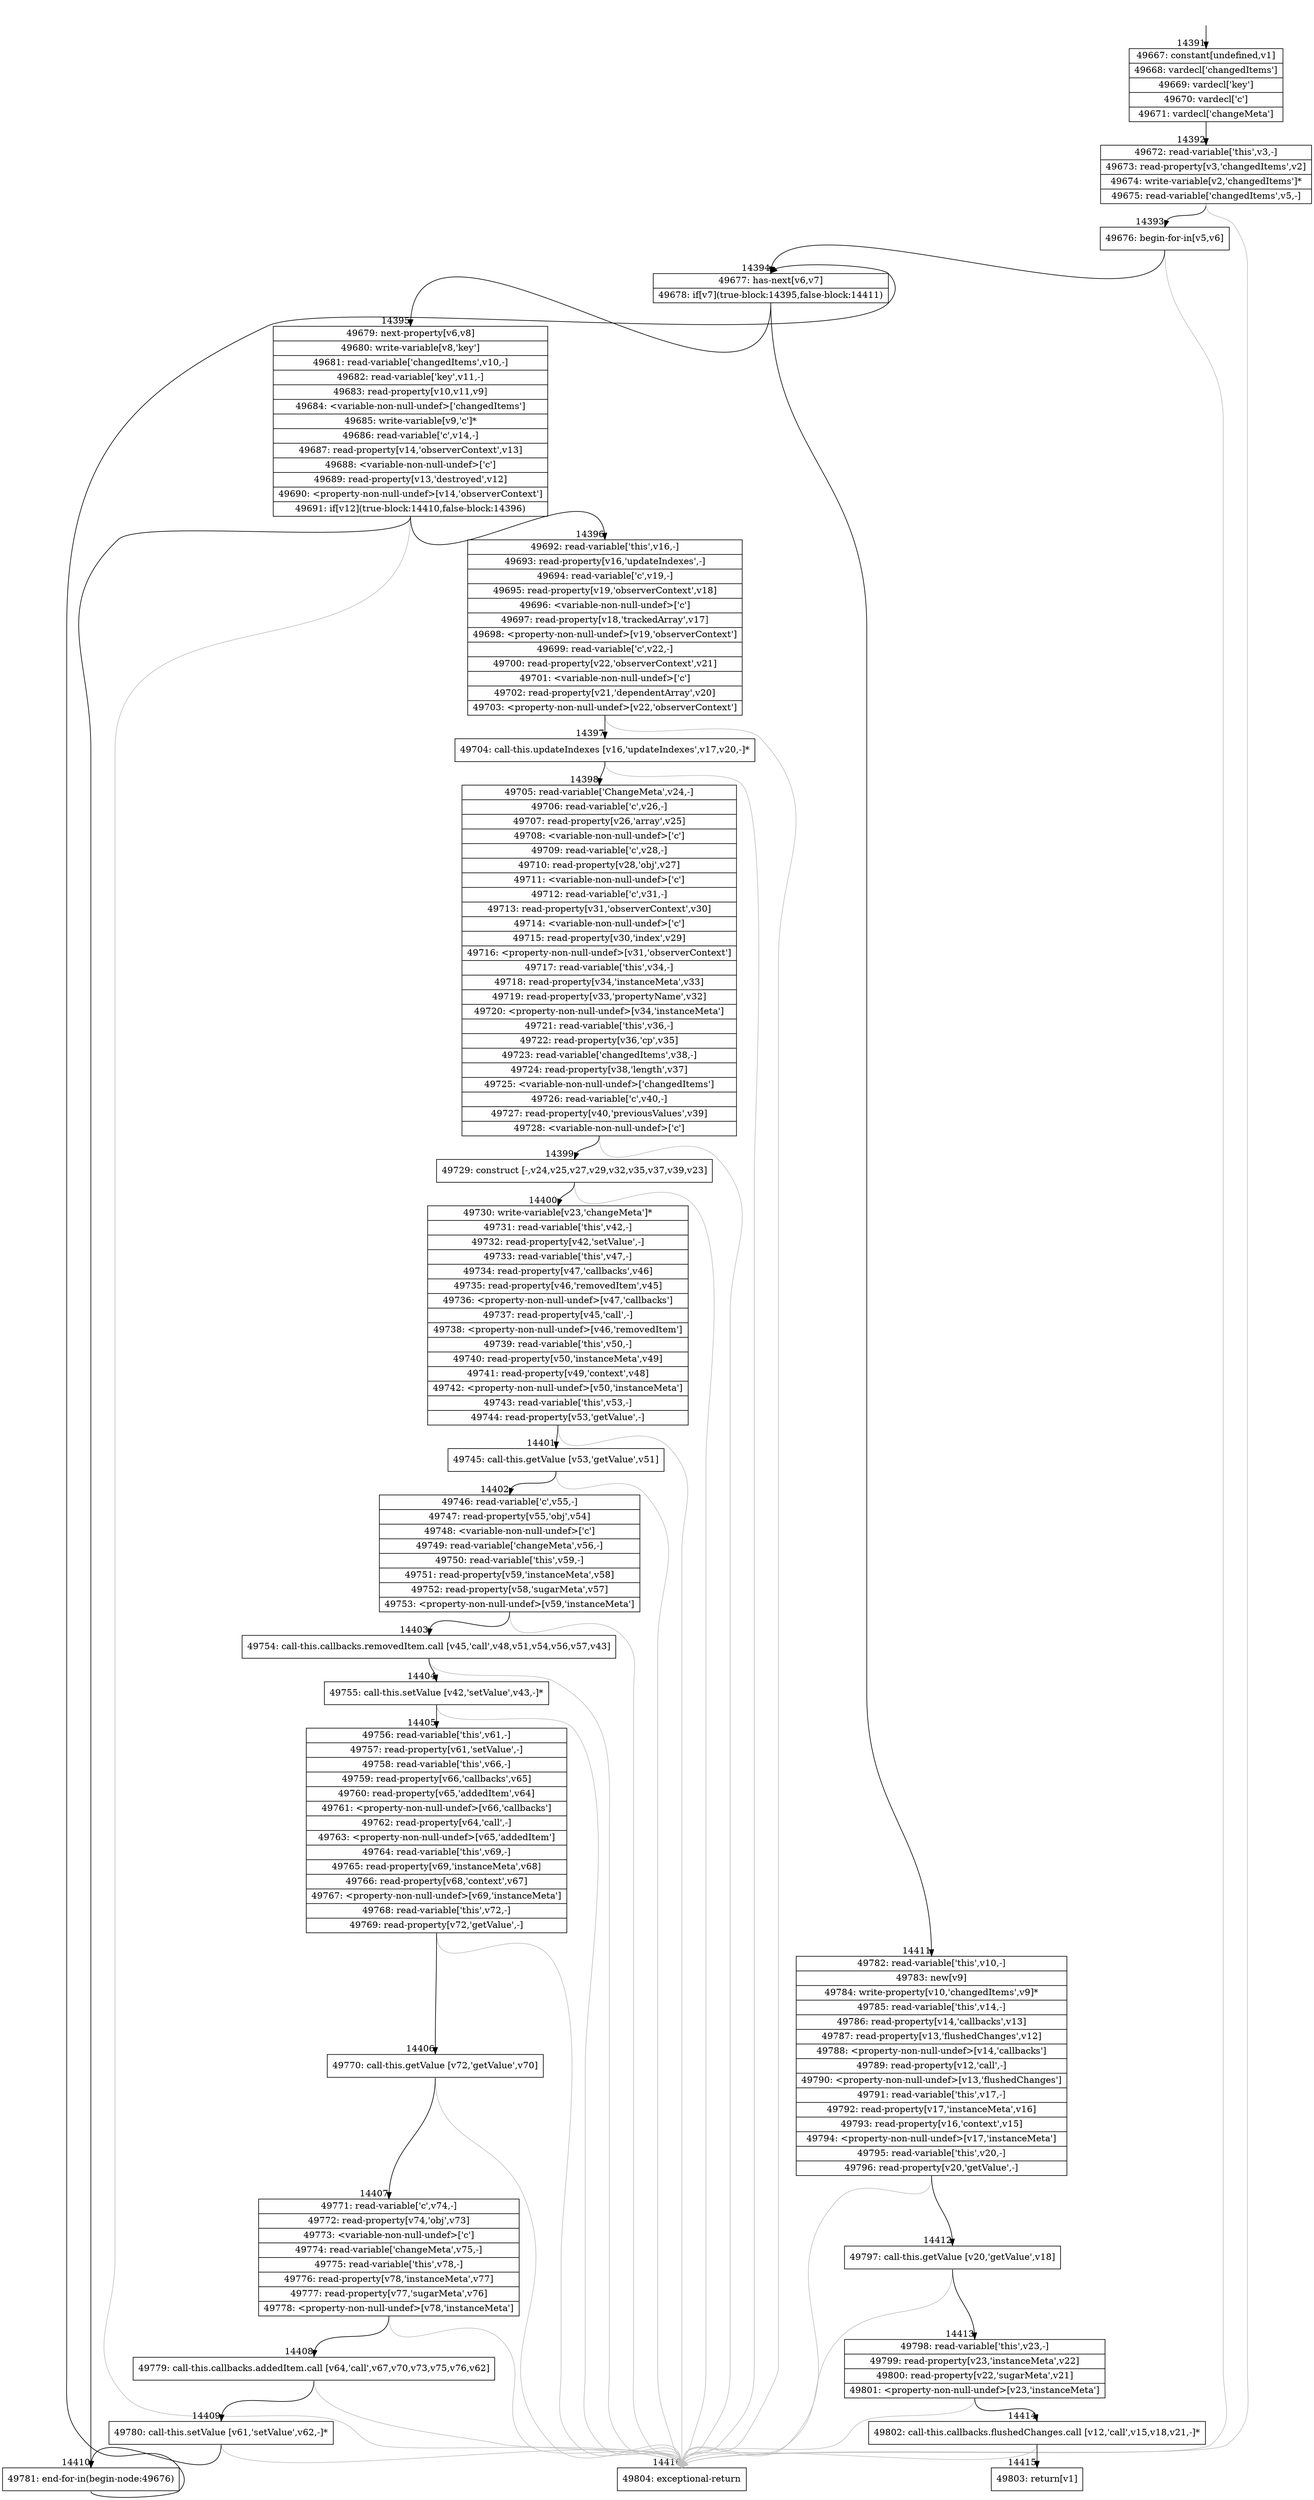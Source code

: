 digraph {
rankdir="TD"
BB_entry1200[shape=none,label=""];
BB_entry1200 -> BB14391 [tailport=s, headport=n, headlabel="    14391"]
BB14391 [shape=record label="{49667: constant[undefined,v1]|49668: vardecl['changedItems']|49669: vardecl['key']|49670: vardecl['c']|49671: vardecl['changeMeta']}" ] 
BB14391 -> BB14392 [tailport=s, headport=n, headlabel="      14392"]
BB14392 [shape=record label="{49672: read-variable['this',v3,-]|49673: read-property[v3,'changedItems',v2]|49674: write-variable[v2,'changedItems']*|49675: read-variable['changedItems',v5,-]}" ] 
BB14392 -> BB14393 [tailport=s, headport=n, headlabel="      14393"]
BB14392 -> BB14416 [tailport=s, headport=n, color=gray, headlabel="      14416"]
BB14393 [shape=record label="{49676: begin-for-in[v5,v6]}" ] 
BB14393 -> BB14394 [tailport=s, headport=n, headlabel="      14394"]
BB14393 -> BB14416 [tailport=s, headport=n, color=gray]
BB14394 [shape=record label="{49677: has-next[v6,v7]|49678: if[v7](true-block:14395,false-block:14411)}" ] 
BB14394 -> BB14395 [tailport=s, headport=n, headlabel="      14395"]
BB14394 -> BB14411 [tailport=s, headport=n, headlabel="      14411"]
BB14395 [shape=record label="{49679: next-property[v6,v8]|49680: write-variable[v8,'key']|49681: read-variable['changedItems',v10,-]|49682: read-variable['key',v11,-]|49683: read-property[v10,v11,v9]|49684: \<variable-non-null-undef\>['changedItems']|49685: write-variable[v9,'c']*|49686: read-variable['c',v14,-]|49687: read-property[v14,'observerContext',v13]|49688: \<variable-non-null-undef\>['c']|49689: read-property[v13,'destroyed',v12]|49690: \<property-non-null-undef\>[v14,'observerContext']|49691: if[v12](true-block:14410,false-block:14396)}" ] 
BB14395 -> BB14410 [tailport=s, headport=n, headlabel="      14410"]
BB14395 -> BB14396 [tailport=s, headport=n, headlabel="      14396"]
BB14395 -> BB14416 [tailport=s, headport=n, color=gray]
BB14396 [shape=record label="{49692: read-variable['this',v16,-]|49693: read-property[v16,'updateIndexes',-]|49694: read-variable['c',v19,-]|49695: read-property[v19,'observerContext',v18]|49696: \<variable-non-null-undef\>['c']|49697: read-property[v18,'trackedArray',v17]|49698: \<property-non-null-undef\>[v19,'observerContext']|49699: read-variable['c',v22,-]|49700: read-property[v22,'observerContext',v21]|49701: \<variable-non-null-undef\>['c']|49702: read-property[v21,'dependentArray',v20]|49703: \<property-non-null-undef\>[v22,'observerContext']}" ] 
BB14396 -> BB14397 [tailport=s, headport=n, headlabel="      14397"]
BB14396 -> BB14416 [tailport=s, headport=n, color=gray]
BB14397 [shape=record label="{49704: call-this.updateIndexes [v16,'updateIndexes',v17,v20,-]*}" ] 
BB14397 -> BB14398 [tailport=s, headport=n, headlabel="      14398"]
BB14397 -> BB14416 [tailport=s, headport=n, color=gray]
BB14398 [shape=record label="{49705: read-variable['ChangeMeta',v24,-]|49706: read-variable['c',v26,-]|49707: read-property[v26,'array',v25]|49708: \<variable-non-null-undef\>['c']|49709: read-variable['c',v28,-]|49710: read-property[v28,'obj',v27]|49711: \<variable-non-null-undef\>['c']|49712: read-variable['c',v31,-]|49713: read-property[v31,'observerContext',v30]|49714: \<variable-non-null-undef\>['c']|49715: read-property[v30,'index',v29]|49716: \<property-non-null-undef\>[v31,'observerContext']|49717: read-variable['this',v34,-]|49718: read-property[v34,'instanceMeta',v33]|49719: read-property[v33,'propertyName',v32]|49720: \<property-non-null-undef\>[v34,'instanceMeta']|49721: read-variable['this',v36,-]|49722: read-property[v36,'cp',v35]|49723: read-variable['changedItems',v38,-]|49724: read-property[v38,'length',v37]|49725: \<variable-non-null-undef\>['changedItems']|49726: read-variable['c',v40,-]|49727: read-property[v40,'previousValues',v39]|49728: \<variable-non-null-undef\>['c']}" ] 
BB14398 -> BB14399 [tailport=s, headport=n, headlabel="      14399"]
BB14398 -> BB14416 [tailport=s, headport=n, color=gray]
BB14399 [shape=record label="{49729: construct [-,v24,v25,v27,v29,v32,v35,v37,v39,v23]}" ] 
BB14399 -> BB14400 [tailport=s, headport=n, headlabel="      14400"]
BB14399 -> BB14416 [tailport=s, headport=n, color=gray]
BB14400 [shape=record label="{49730: write-variable[v23,'changeMeta']*|49731: read-variable['this',v42,-]|49732: read-property[v42,'setValue',-]|49733: read-variable['this',v47,-]|49734: read-property[v47,'callbacks',v46]|49735: read-property[v46,'removedItem',v45]|49736: \<property-non-null-undef\>[v47,'callbacks']|49737: read-property[v45,'call',-]|49738: \<property-non-null-undef\>[v46,'removedItem']|49739: read-variable['this',v50,-]|49740: read-property[v50,'instanceMeta',v49]|49741: read-property[v49,'context',v48]|49742: \<property-non-null-undef\>[v50,'instanceMeta']|49743: read-variable['this',v53,-]|49744: read-property[v53,'getValue',-]}" ] 
BB14400 -> BB14401 [tailport=s, headport=n, headlabel="      14401"]
BB14400 -> BB14416 [tailport=s, headport=n, color=gray]
BB14401 [shape=record label="{49745: call-this.getValue [v53,'getValue',v51]}" ] 
BB14401 -> BB14402 [tailport=s, headport=n, headlabel="      14402"]
BB14401 -> BB14416 [tailport=s, headport=n, color=gray]
BB14402 [shape=record label="{49746: read-variable['c',v55,-]|49747: read-property[v55,'obj',v54]|49748: \<variable-non-null-undef\>['c']|49749: read-variable['changeMeta',v56,-]|49750: read-variable['this',v59,-]|49751: read-property[v59,'instanceMeta',v58]|49752: read-property[v58,'sugarMeta',v57]|49753: \<property-non-null-undef\>[v59,'instanceMeta']}" ] 
BB14402 -> BB14403 [tailport=s, headport=n, headlabel="      14403"]
BB14402 -> BB14416 [tailport=s, headport=n, color=gray]
BB14403 [shape=record label="{49754: call-this.callbacks.removedItem.call [v45,'call',v48,v51,v54,v56,v57,v43]}" ] 
BB14403 -> BB14404 [tailport=s, headport=n, headlabel="      14404"]
BB14403 -> BB14416 [tailport=s, headport=n, color=gray]
BB14404 [shape=record label="{49755: call-this.setValue [v42,'setValue',v43,-]*}" ] 
BB14404 -> BB14405 [tailport=s, headport=n, headlabel="      14405"]
BB14404 -> BB14416 [tailport=s, headport=n, color=gray]
BB14405 [shape=record label="{49756: read-variable['this',v61,-]|49757: read-property[v61,'setValue',-]|49758: read-variable['this',v66,-]|49759: read-property[v66,'callbacks',v65]|49760: read-property[v65,'addedItem',v64]|49761: \<property-non-null-undef\>[v66,'callbacks']|49762: read-property[v64,'call',-]|49763: \<property-non-null-undef\>[v65,'addedItem']|49764: read-variable['this',v69,-]|49765: read-property[v69,'instanceMeta',v68]|49766: read-property[v68,'context',v67]|49767: \<property-non-null-undef\>[v69,'instanceMeta']|49768: read-variable['this',v72,-]|49769: read-property[v72,'getValue',-]}" ] 
BB14405 -> BB14406 [tailport=s, headport=n, headlabel="      14406"]
BB14405 -> BB14416 [tailport=s, headport=n, color=gray]
BB14406 [shape=record label="{49770: call-this.getValue [v72,'getValue',v70]}" ] 
BB14406 -> BB14407 [tailport=s, headport=n, headlabel="      14407"]
BB14406 -> BB14416 [tailport=s, headport=n, color=gray]
BB14407 [shape=record label="{49771: read-variable['c',v74,-]|49772: read-property[v74,'obj',v73]|49773: \<variable-non-null-undef\>['c']|49774: read-variable['changeMeta',v75,-]|49775: read-variable['this',v78,-]|49776: read-property[v78,'instanceMeta',v77]|49777: read-property[v77,'sugarMeta',v76]|49778: \<property-non-null-undef\>[v78,'instanceMeta']}" ] 
BB14407 -> BB14408 [tailport=s, headport=n, headlabel="      14408"]
BB14407 -> BB14416 [tailport=s, headport=n, color=gray]
BB14408 [shape=record label="{49779: call-this.callbacks.addedItem.call [v64,'call',v67,v70,v73,v75,v76,v62]}" ] 
BB14408 -> BB14409 [tailport=s, headport=n, headlabel="      14409"]
BB14408 -> BB14416 [tailport=s, headport=n, color=gray]
BB14409 [shape=record label="{49780: call-this.setValue [v61,'setValue',v62,-]*}" ] 
BB14409 -> BB14410 [tailport=s, headport=n]
BB14409 -> BB14416 [tailport=s, headport=n, color=gray]
BB14410 [shape=record label="{49781: end-for-in(begin-node:49676)}" ] 
BB14410 -> BB14394 [tailport=s, headport=n]
BB14411 [shape=record label="{49782: read-variable['this',v10,-]|49783: new[v9]|49784: write-property[v10,'changedItems',v9]*|49785: read-variable['this',v14,-]|49786: read-property[v14,'callbacks',v13]|49787: read-property[v13,'flushedChanges',v12]|49788: \<property-non-null-undef\>[v14,'callbacks']|49789: read-property[v12,'call',-]|49790: \<property-non-null-undef\>[v13,'flushedChanges']|49791: read-variable['this',v17,-]|49792: read-property[v17,'instanceMeta',v16]|49793: read-property[v16,'context',v15]|49794: \<property-non-null-undef\>[v17,'instanceMeta']|49795: read-variable['this',v20,-]|49796: read-property[v20,'getValue',-]}" ] 
BB14411 -> BB14412 [tailport=s, headport=n, headlabel="      14412"]
BB14411 -> BB14416 [tailport=s, headport=n, color=gray]
BB14412 [shape=record label="{49797: call-this.getValue [v20,'getValue',v18]}" ] 
BB14412 -> BB14413 [tailport=s, headport=n, headlabel="      14413"]
BB14412 -> BB14416 [tailport=s, headport=n, color=gray]
BB14413 [shape=record label="{49798: read-variable['this',v23,-]|49799: read-property[v23,'instanceMeta',v22]|49800: read-property[v22,'sugarMeta',v21]|49801: \<property-non-null-undef\>[v23,'instanceMeta']}" ] 
BB14413 -> BB14414 [tailport=s, headport=n, headlabel="      14414"]
BB14413 -> BB14416 [tailport=s, headport=n, color=gray]
BB14414 [shape=record label="{49802: call-this.callbacks.flushedChanges.call [v12,'call',v15,v18,v21,-]*}" ] 
BB14414 -> BB14415 [tailport=s, headport=n, headlabel="      14415"]
BB14414 -> BB14416 [tailport=s, headport=n, color=gray]
BB14415 [shape=record label="{49803: return[v1]}" ] 
BB14416 [shape=record label="{49804: exceptional-return}" ] 
//#$~ 26526
}
